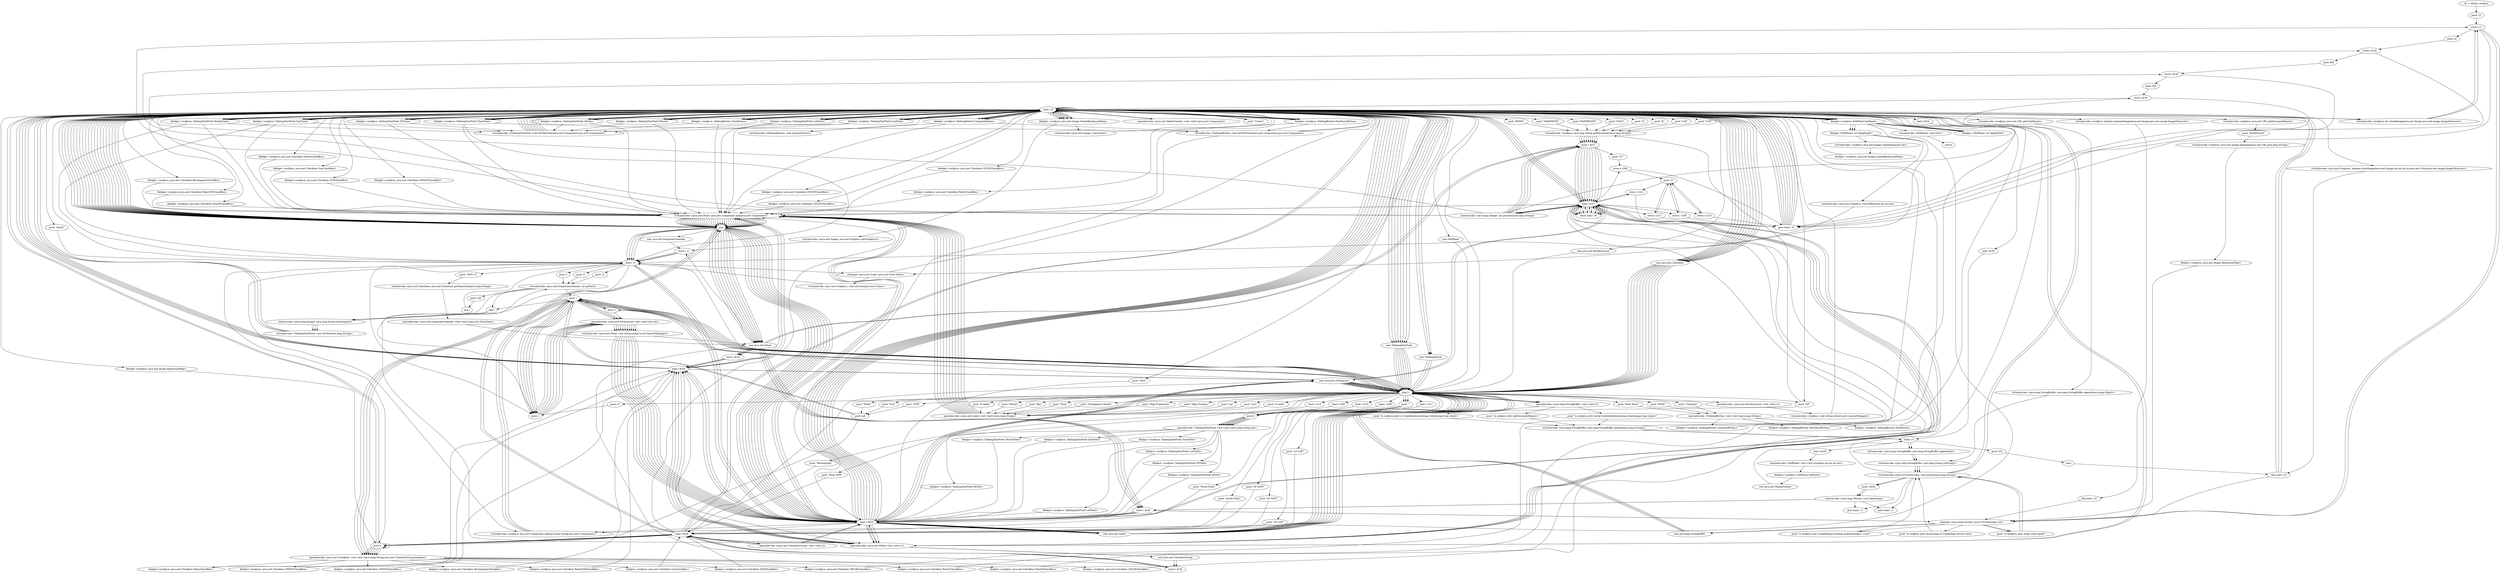 digraph "" {
    "r0 := @this: mofjava"
    "push 15"
    "r0 := @this: mofjava"->"push 15";
    "store.i r1"
    "push 15"->"store.i r1";
    "push 20"
    "store.i r1"->"push 20";
    "store.i $r29"
    "push 20"->"store.i $r29";
    "push 460"
    "store.i $r29"->"push 460";
    "store.i $r30"
    "push 460"->"store.i $r30";
    "push 345"
    "store.i $r30"->"push 345";
    "store.i $r34"
    "push 345"->"store.i $r34";
    "load.r r0"
    "store.i $r34"->"load.r r0";
    "push \"MAPWIDTH\""
    "load.r r0"->"push \"MAPWIDTH\"";
    "virtualinvoke <mofjava: java.lang.String getParameter(java.lang.String)>"
    "push \"MAPWIDTH\""->"virtualinvoke <mofjava: java.lang.String getParameter(java.lang.String)>";
    "store.r $r37"
    "virtualinvoke <mofjava: java.lang.String getParameter(java.lang.String)>"->"store.r $r37";
    "push \"67\""
    "store.r $r37"->"push \"67\"";
    "store.r r208"
    "push \"67\""->"store.r r208";
    "push \"0\""
    "store.r r208"->"push \"0\"";
    "store.r r209"
    "push \"0\""->"store.r r209";
    "store.r r209"->"push \"0\"";
    "store.r r210"
    "push \"0\""->"store.r r210";
    "store.r r210"->"push \"0\"";
    "store.r r211"
    "push \"0\""->"store.r r211";
    "store.r r211"->"push \"0\"";
    "store.r r212"
    "push \"0\""->"store.r r212";
    "load.r $r37"
    "store.r r212"->"load.r $r37";
    "ifnull load.r r0"
    "load.r $r37"->"ifnull load.r r0";
    "ifnull load.r r0"->"load.r $r37";
    "staticinvoke <java.lang.Integer: int parseInt(java.lang.String)>"
    "load.r $r37"->"staticinvoke <java.lang.Integer: int parseInt(java.lang.String)>";
    "staticinvoke <java.lang.Integer: int parseInt(java.lang.String)>"->"store.i $r30";
    "goto load.r r0"
    "store.i $r30"->"goto load.r r0";
    "goto load.r r0"->"load.r r0";
    "push \"MAPHEIGHT\""
    "load.r r0"->"push \"MAPHEIGHT\"";
    "push \"MAPHEIGHT\""->"virtualinvoke <mofjava: java.lang.String getParameter(java.lang.String)>";
    "virtualinvoke <mofjava: java.lang.String getParameter(java.lang.String)>"->"store.r $r37";
    "store.r $r37"->"load.r $r37";
    "load.r $r37"->"ifnull load.r r0";
    "ifnull load.r r0"->"load.r $r37";
    "load.r $r37"->"staticinvoke <java.lang.Integer: int parseInt(java.lang.String)>";
    "staticinvoke <java.lang.Integer: int parseInt(java.lang.String)>"->"store.i $r34";
    "store.i $r34"->"goto load.r r0";
    "goto load.r r0"->"load.r r0";
    "push \"ROWS\""
    "load.r r0"->"push \"ROWS\"";
    "push \"ROWS\""->"virtualinvoke <mofjava: java.lang.String getParameter(java.lang.String)>";
    "virtualinvoke <mofjava: java.lang.String getParameter(java.lang.String)>"->"store.r $r37";
    "store.r $r37"->"load.r $r37";
    "load.r $r37"->"ifnull load.r r0";
    "ifnull load.r r0"->"load.r $r37";
    "load.r $r37"->"staticinvoke <java.lang.Integer: int parseInt(java.lang.String)>";
    "staticinvoke <java.lang.Integer: int parseInt(java.lang.String)>"->"store.i r1";
    "store.i r1"->"goto load.r r0";
    "goto load.r r0"->"load.r r0";
    "push \"COLS\""
    "load.r r0"->"push \"COLS\"";
    "push \"COLS\""->"virtualinvoke <mofjava: java.lang.String getParameter(java.lang.String)>";
    "virtualinvoke <mofjava: java.lang.String getParameter(java.lang.String)>"->"store.r $r37";
    "store.r $r37"->"load.r $r37";
    "load.r $r37"->"ifnull load.r r0";
    "ifnull load.r r0"->"load.r $r37";
    "load.r $r37"->"staticinvoke <java.lang.Integer: int parseInt(java.lang.String)>";
    "staticinvoke <java.lang.Integer: int parseInt(java.lang.String)>"->"store.i $r29";
    "store.i $r29"->"goto load.r r0";
    "goto load.r r0"->"load.r r0";
    "push \"SF\""
    "load.r r0"->"push \"SF\"";
    "push \"SF\""->"virtualinvoke <mofjava: java.lang.String getParameter(java.lang.String)>";
    "virtualinvoke <mofjava: java.lang.String getParameter(java.lang.String)>"->"store.r $r37";
    "store.r $r37"->"load.r $r37";
    "load.r $r37"->"ifnull load.r r0";
    "ifnull load.r r0"->"load.r $r37";
    "load.r $r37"->"store.r r208";
    "store.r r208"->"goto load.r r0";
    "goto load.r r0"->"load.r r0";
    "push \"A\""
    "load.r r0"->"push \"A\"";
    "push \"A\""->"virtualinvoke <mofjava: java.lang.String getParameter(java.lang.String)>";
    "virtualinvoke <mofjava: java.lang.String getParameter(java.lang.String)>"->"store.r $r37";
    "store.r $r37"->"load.r $r37";
    "load.r $r37"->"ifnull load.r r0";
    "ifnull load.r r0"->"load.r $r37";
    "load.r $r37"->"store.r r210";
    "store.r r210"->"goto load.r r0";
    "goto load.r r0"->"load.r r0";
    "push \"K\""
    "load.r r0"->"push \"K\"";
    "push \"K\""->"virtualinvoke <mofjava: java.lang.String getParameter(java.lang.String)>";
    "virtualinvoke <mofjava: java.lang.String getParameter(java.lang.String)>"->"store.r $r37";
    "store.r $r37"->"load.r $r37";
    "load.r $r37"->"ifnull load.r r0";
    "ifnull load.r r0"->"load.r $r37";
    "load.r $r37"->"store.r r209";
    "store.r r209"->"goto load.r r0";
    "goto load.r r0"->"load.r r0";
    "push \"LAT\""
    "load.r r0"->"push \"LAT\"";
    "push \"LAT\""->"virtualinvoke <mofjava: java.lang.String getParameter(java.lang.String)>";
    "virtualinvoke <mofjava: java.lang.String getParameter(java.lang.String)>"->"store.r $r37";
    "store.r $r37"->"load.r $r37";
    "load.r $r37"->"ifnull load.r r0";
    "ifnull load.r r0"->"load.r $r37";
    "load.r $r37"->"store.r r211";
    "store.r r211"->"goto load.r r0";
    "goto load.r r0"->"load.r r0";
    "push \"LON\""
    "load.r r0"->"push \"LON\"";
    "push \"LON\""->"virtualinvoke <mofjava: java.lang.String getParameter(java.lang.String)>";
    "virtualinvoke <mofjava: java.lang.String getParameter(java.lang.String)>"->"store.r $r37";
    "store.r $r37"->"load.r $r37";
    "load.r $r37"->"ifnull load.r r0";
    "ifnull load.r r0"->"load.r $r37";
    "load.r $r37"->"store.r r212";
    "store.r r212"->"goto load.r r0";
    "goto load.r r0"->"load.r r0";
    "new MofPanel"
    "load.r r0"->"new MofPanel";
    "dup1.r"
    "new MofPanel"->"dup1.r";
    "dup1.r"->"load.r r0";
    "load.i $r34"
    "load.r r0"->"load.i $r34";
    "load.i $r30"
    "load.i $r34"->"load.i $r30";
    "load.i r1"
    "load.i $r30"->"load.i r1";
    "load.i $r29"
    "load.i r1"->"load.i $r29";
    "specialinvoke <MofPanel: void <init>(mofjava,int,int,int,int)>"
    "load.i $r29"->"specialinvoke <MofPanel: void <init>(mofjava,int,int,int,int)>";
    "fieldput <mofjava: MofPanel thePanel>"
    "specialinvoke <MofPanel: void <init>(mofjava,int,int,int,int)>"->"fieldput <mofjava: MofPanel thePanel>";
    "new java.awt.MediaTracker"
    "fieldput <mofjava: MofPanel thePanel>"->"new java.awt.MediaTracker";
    "new java.awt.MediaTracker"->"load.r r0";
    "specialinvoke <java.awt.MediaTracker: void <init>(java.awt.Component)>"
    "load.r r0"->"specialinvoke <java.awt.MediaTracker: void <init>(java.awt.Component)>";
    "specialinvoke <java.awt.MediaTracker: void <init>(java.awt.Component)>"->"load.r r0";
    "load.r r0"->"load.r r0";
    "load.r r0"->"load.r r0";
    "virtualinvoke <mofjava: java.net.URL getDocumentBase()>"
    "load.r r0"->"virtualinvoke <mofjava: java.net.URL getDocumentBase()>";
    "push \"worldrev.gif\""
    "virtualinvoke <mofjava: java.net.URL getDocumentBase()>"->"push \"worldrev.gif\"";
    "virtualinvoke <mofjava: java.awt.Image getImage(java.net.URL,java.lang.String)>"
    "push \"worldrev.gif\""->"virtualinvoke <mofjava: java.awt.Image getImage(java.net.URL,java.lang.String)>";
    "fieldput <mofjava: java.awt.Image BackroundMap>"
    "virtualinvoke <mofjava: java.awt.Image getImage(java.net.URL,java.lang.String)>"->"fieldput <mofjava: java.awt.Image BackroundMap>";
    "staticget <java.lang.System: java.io.PrintStream out>"
    "fieldput <mofjava: java.awt.Image BackroundMap>"->"staticget <java.lang.System: java.io.PrintStream out>";
    "new java.lang.StringBuffer"
    "staticget <java.lang.System: java.io.PrintStream out>"->"new java.lang.StringBuffer";
    "new java.lang.StringBuffer"->"dup1.r";
    "specialinvoke <java.lang.StringBuffer: void <init>()>"
    "dup1.r"->"specialinvoke <java.lang.StringBuffer: void <init>()>";
    "push \"in mofjava init() getDocumentBase()=\""
    "specialinvoke <java.lang.StringBuffer: void <init>()>"->"push \"in mofjava init() getDocumentBase()=\"";
    "virtualinvoke <java.lang.StringBuffer: java.lang.StringBuffer append(java.lang.String)>"
    "push \"in mofjava init() getDocumentBase()=\""->"virtualinvoke <java.lang.StringBuffer: java.lang.StringBuffer append(java.lang.String)>";
    "virtualinvoke <java.lang.StringBuffer: java.lang.StringBuffer append(java.lang.String)>"->"load.r r0";
    "virtualinvoke <mofjava: java.net.URL getCodeBase()>"
    "load.r r0"->"virtualinvoke <mofjava: java.net.URL getCodeBase()>";
    "virtualinvoke <java.lang.StringBuffer: java.lang.StringBuffer append(java.lang.Object)>"
    "virtualinvoke <mofjava: java.net.URL getCodeBase()>"->"virtualinvoke <java.lang.StringBuffer: java.lang.StringBuffer append(java.lang.Object)>";
    "virtualinvoke <java.lang.StringBuffer: java.lang.String toString()>"
    "virtualinvoke <java.lang.StringBuffer: java.lang.StringBuffer append(java.lang.Object)>"->"virtualinvoke <java.lang.StringBuffer: java.lang.String toString()>";
    "virtualinvoke <java.io.PrintStream: void println(java.lang.String)>"
    "virtualinvoke <java.lang.StringBuffer: java.lang.String toString()>"->"virtualinvoke <java.io.PrintStream: void println(java.lang.String)>";
    "virtualinvoke <java.io.PrintStream: void println(java.lang.String)>"->"load.r r0";
    "load.r r0"->"load.r r0";
    "load.r r0"->"load.r r0";
    "fieldget <mofjava: MofPanel thePanel>"
    "load.r r0"->"fieldget <mofjava: MofPanel thePanel>";
    "fieldget <MofPanel: int MapWidth>"
    "fieldget <mofjava: MofPanel thePanel>"->"fieldget <MofPanel: int MapWidth>";
    "fieldget <MofPanel: int MapWidth>"->"load.r r0";
    "load.r r0"->"fieldget <mofjava: MofPanel thePanel>";
    "fieldget <MofPanel: int MapHeight>"
    "fieldget <mofjava: MofPanel thePanel>"->"fieldget <MofPanel: int MapHeight>";
    "virtualinvoke <mofjava: java.awt.Image createImage(int,int)>"
    "fieldget <MofPanel: int MapHeight>"->"virtualinvoke <mofjava: java.awt.Image createImage(int,int)>";
    "fieldput <mofjava: java.awt.Image ScaledBackroundMap>"
    "virtualinvoke <mofjava: java.awt.Image createImage(int,int)>"->"fieldput <mofjava: java.awt.Image ScaledBackroundMap>";
    "fieldput <mofjava: java.awt.Image ScaledBackroundMap>"->"load.r r0";
    "fieldget <mofjava: java.awt.Image ScaledBackroundMap>"
    "load.r r0"->"fieldget <mofjava: java.awt.Image ScaledBackroundMap>";
    "virtualinvoke <java.awt.Image: void flush()>"
    "fieldget <mofjava: java.awt.Image ScaledBackroundMap>"->"virtualinvoke <java.awt.Image: void flush()>";
    "virtualinvoke <java.awt.Image: void flush()>"->"load.r r0";
    "load.r r0"->"fieldget <mofjava: java.awt.Image ScaledBackroundMap>";
    "virtualinvoke <java.awt.Image: java.awt.Graphics getGraphics()>"
    "fieldget <mofjava: java.awt.Image ScaledBackroundMap>"->"virtualinvoke <java.awt.Image: java.awt.Graphics getGraphics()>";
    "store.r r1"
    "virtualinvoke <java.awt.Image: java.awt.Graphics getGraphics()>"->"store.r r1";
    "load.r r1"
    "store.r r1"->"load.r r1";
    "staticget <java.awt.Color: java.awt.Color black>"
    "load.r r1"->"staticget <java.awt.Color: java.awt.Color black>";
    "virtualinvoke <java.awt.Graphics: void setColor(java.awt.Color)>"
    "staticget <java.awt.Color: java.awt.Color black>"->"virtualinvoke <java.awt.Graphics: void setColor(java.awt.Color)>";
    "virtualinvoke <java.awt.Graphics: void setColor(java.awt.Color)>"->"load.r r1";
    "push 0"
    "load.r r1"->"push 0";
    "push 0"->"push 0";
    "push 0"->"load.r r0";
    "load.r r0"->"fieldget <mofjava: MofPanel thePanel>";
    "fieldget <mofjava: MofPanel thePanel>"->"fieldget <MofPanel: int MapWidth>";
    "fieldget <MofPanel: int MapWidth>"->"load.r r0";
    "load.r r0"->"fieldget <mofjava: MofPanel thePanel>";
    "fieldget <mofjava: MofPanel thePanel>"->"fieldget <MofPanel: int MapHeight>";
    "virtualinvoke <java.awt.Graphics: void fillRect(int,int,int,int)>"
    "fieldget <MofPanel: int MapHeight>"->"virtualinvoke <java.awt.Graphics: void fillRect(int,int,int,int)>";
    "virtualinvoke <java.awt.Graphics: void fillRect(int,int,int,int)>"->"load.r r1";
    "load.r r1"->"load.r r0";
    "fieldget <mofjava: java.awt.Image BackroundMap>"
    "load.r r0"->"fieldget <mofjava: java.awt.Image BackroundMap>";
    "fieldget <mofjava: java.awt.Image BackroundMap>"->"push 0";
    "push 0"->"push 0";
    "push 0"->"load.r r0";
    "load.r r0"->"fieldget <mofjava: MofPanel thePanel>";
    "fieldget <mofjava: MofPanel thePanel>"->"fieldget <MofPanel: int MapWidth>";
    "fieldget <MofPanel: int MapWidth>"->"load.r r0";
    "load.r r0"->"fieldget <mofjava: MofPanel thePanel>";
    "fieldget <mofjava: MofPanel thePanel>"->"fieldget <MofPanel: int MapHeight>";
    "fieldget <MofPanel: int MapHeight>"->"staticget <java.awt.Color: java.awt.Color black>";
    "staticget <java.awt.Color: java.awt.Color black>"->"load.r r0";
    "virtualinvoke <java.awt.Graphics: boolean drawImage(java.awt.Image,int,int,int,int,java.awt.Color,java.awt.image.ImageObserver)>"
    "load.r r0"->"virtualinvoke <java.awt.Graphics: boolean drawImage(java.awt.Image,int,int,int,int,java.awt.Color,java.awt.image.ImageObserver)>";
    "ifne load.r r0"
    "virtualinvoke <java.awt.Graphics: boolean drawImage(java.awt.Image,int,int,int,int,java.awt.Color,java.awt.image.ImageObserver)>"->"ifne load.r r0";
    "ifne load.r r0"->"staticget <java.lang.System: java.io.PrintStream out>";
    "push \"in mofjava init() drawimage of scaledmap returns false\""
    "staticget <java.lang.System: java.io.PrintStream out>"->"push \"in mofjava init() drawimage of scaledmap returns false\"";
    "push \"in mofjava init() drawimage of scaledmap returns false\""->"virtualinvoke <java.io.PrintStream: void println(java.lang.String)>";
    "push 1000L"
    "virtualinvoke <java.io.PrintStream: void println(java.lang.String)>"->"push 1000L";
    "staticinvoke <java.lang.Thread: void sleep(long)>"
    "push 1000L"->"staticinvoke <java.lang.Thread: void sleep(long)>";
    "goto load.r r1"
    "staticinvoke <java.lang.Thread: void sleep(long)>"->"goto load.r r1";
    "store.r $r29"
    "staticinvoke <java.lang.Thread: void sleep(long)>"->"store.r $r29";
    "store.r $r29"->"staticget <java.lang.System: java.io.PrintStream out>";
    "push \"in mofjava init() sleep interrupted\""
    "staticget <java.lang.System: java.io.PrintStream out>"->"push \"in mofjava init() sleep interrupted\"";
    "push \"in mofjava init() sleep interrupted\""->"virtualinvoke <java.io.PrintStream: void println(java.lang.String)>";
    "virtualinvoke <java.io.PrintStream: void println(java.lang.String)>"->"goto load.r r1";
    "ifne load.r r0"->"load.r r0";
    "load.r r0"->"load.r r0";
    "load.r r0"->"fieldget <mofjava: java.awt.Image ScaledBackroundMap>";
    "fieldget <mofjava: java.awt.Image ScaledBackroundMap>"->"load.r r0";
    "virtualinvoke <mofjava: boolean prepareImage(java.awt.Image,java.awt.image.ImageObserver)>"
    "load.r r0"->"virtualinvoke <mofjava: boolean prepareImage(java.awt.Image,java.awt.image.ImageObserver)>";
    "ifeq load.r r0"
    "virtualinvoke <mofjava: boolean prepareImage(java.awt.Image,java.awt.image.ImageObserver)>"->"ifeq load.r r0";
    "ifeq load.r r0"->"staticget <java.lang.System: java.io.PrintStream out>";
    "push \"in mofjava init() scaledbackroundmap prepareimage==true\""
    "staticget <java.lang.System: java.io.PrintStream out>"->"push \"in mofjava init() scaledbackroundmap prepareimage==true\"";
    "push \"in mofjava init() scaledbackroundmap prepareimage==true\""->"virtualinvoke <java.io.PrintStream: void println(java.lang.String)>";
    "virtualinvoke <java.io.PrintStream: void println(java.lang.String)>"->"load.r r0";
    "load.r r0"->"load.r r0";
    "load.r r0"->"fieldget <mofjava: java.awt.Image ScaledBackroundMap>";
    "fieldget <mofjava: java.awt.Image ScaledBackroundMap>"->"load.r r0";
    "virtualinvoke <mofjava: int checkImage(java.awt.Image,java.awt.image.ImageObserver)>"
    "load.r r0"->"virtualinvoke <mofjava: int checkImage(java.awt.Image,java.awt.image.ImageObserver)>";
    "virtualinvoke <mofjava: int checkImage(java.awt.Image,java.awt.image.ImageObserver)>"->"store.i r1";
    "store.i r1"->"staticget <java.lang.System: java.io.PrintStream out>";
    "staticget <java.lang.System: java.io.PrintStream out>"->"new java.lang.StringBuffer";
    "new java.lang.StringBuffer"->"dup1.r";
    "dup1.r"->"specialinvoke <java.lang.StringBuffer: void <init>()>";
    "push \"in mofjava init() initial Scaledbackroundmap checkimage loop check=\""
    "specialinvoke <java.lang.StringBuffer: void <init>()>"->"push \"in mofjava init() initial Scaledbackroundmap checkimage loop check=\"";
    "push \"in mofjava init() initial Scaledbackroundmap checkimage loop check=\""->"virtualinvoke <java.lang.StringBuffer: java.lang.StringBuffer append(java.lang.String)>";
    "virtualinvoke <java.lang.StringBuffer: java.lang.StringBuffer append(java.lang.String)>"->"load.i r1";
    "virtualinvoke <java.lang.StringBuffer: java.lang.StringBuffer append(int)>"
    "load.i r1"->"virtualinvoke <java.lang.StringBuffer: java.lang.StringBuffer append(int)>";
    "virtualinvoke <java.lang.StringBuffer: java.lang.StringBuffer append(int)>"->"virtualinvoke <java.lang.StringBuffer: java.lang.String toString()>";
    "virtualinvoke <java.lang.StringBuffer: java.lang.String toString()>"->"virtualinvoke <java.io.PrintStream: void println(java.lang.String)>";
    "virtualinvoke <java.io.PrintStream: void println(java.lang.String)>"->"load.i r1";
    "push 224"
    "load.i r1"->"push 224";
    "and.i"
    "push 224"->"and.i";
    "and.i"->"ifne load.r r0";
    "ifne load.r r0"->"load.r r0";
    "load.r r0"->"load.r r0";
    "load.r r0"->"fieldget <mofjava: java.awt.Image ScaledBackroundMap>";
    "fieldget <mofjava: java.awt.Image ScaledBackroundMap>"->"load.r r0";
    "load.r r0"->"virtualinvoke <mofjava: int checkImage(java.awt.Image,java.awt.image.ImageObserver)>";
    "virtualinvoke <mofjava: int checkImage(java.awt.Image,java.awt.image.ImageObserver)>"->"store.i r1";
    "store.i r1"->"staticget <java.lang.System: java.io.PrintStream out>";
    "staticget <java.lang.System: java.io.PrintStream out>"->"new java.lang.StringBuffer";
    "new java.lang.StringBuffer"->"dup1.r";
    "dup1.r"->"specialinvoke <java.lang.StringBuffer: void <init>()>";
    "push \"in mofjava init() in Scaledbackroundmap checkimage loop check=\""
    "specialinvoke <java.lang.StringBuffer: void <init>()>"->"push \"in mofjava init() in Scaledbackroundmap checkimage loop check=\"";
    "push \"in mofjava init() in Scaledbackroundmap checkimage loop check=\""->"virtualinvoke <java.lang.StringBuffer: java.lang.StringBuffer append(java.lang.String)>";
    "virtualinvoke <java.lang.StringBuffer: java.lang.StringBuffer append(java.lang.String)>"->"load.i r1";
    "load.i r1"->"virtualinvoke <java.lang.StringBuffer: java.lang.StringBuffer append(int)>";
    "virtualinvoke <java.lang.StringBuffer: java.lang.StringBuffer append(int)>"->"virtualinvoke <java.lang.StringBuffer: java.lang.String toString()>";
    "virtualinvoke <java.lang.StringBuffer: java.lang.String toString()>"->"virtualinvoke <java.io.PrintStream: void println(java.lang.String)>";
    "virtualinvoke <java.io.PrintStream: void println(java.lang.String)>"->"push 1000L";
    "push 1000L"->"staticinvoke <java.lang.Thread: void sleep(long)>";
    "goto load.i r1"
    "staticinvoke <java.lang.Thread: void sleep(long)>"->"goto load.i r1";
    "staticinvoke <java.lang.Thread: void sleep(long)>"->"store.r $r29";
    "store.r $r29"->"staticget <java.lang.System: java.io.PrintStream out>";
    "staticget <java.lang.System: java.io.PrintStream out>"->"push \"in mofjava init() sleep interrupted\"";
    "push \"in mofjava init() sleep interrupted\""->"virtualinvoke <java.io.PrintStream: void println(java.lang.String)>";
    "virtualinvoke <java.io.PrintStream: void println(java.lang.String)>"->"goto load.i r1";
    "ifne load.r r0"->"load.r r0";
    "new java.awt.BorderLayout"
    "load.r r0"->"new java.awt.BorderLayout";
    "new java.awt.BorderLayout"->"dup1.r";
    "specialinvoke <java.awt.BorderLayout: void <init>()>"
    "dup1.r"->"specialinvoke <java.awt.BorderLayout: void <init>()>";
    "virtualinvoke <mofjava: void setLayout(java.awt.LayoutManager)>"
    "specialinvoke <java.awt.BorderLayout: void <init>()>"->"virtualinvoke <mofjava: void setLayout(java.awt.LayoutManager)>";
    "virtualinvoke <mofjava: void setLayout(java.awt.LayoutManager)>"->"load.r r0";
    "push \"Center\""
    "load.r r0"->"push \"Center\"";
    "push \"Center\""->"load.r r0";
    "load.r r0"->"fieldget <mofjava: MofPanel thePanel>";
    "virtualinvoke <mofjava: java.awt.Component add(java.lang.String,java.awt.Component)>"
    "fieldget <mofjava: MofPanel thePanel>"->"virtualinvoke <mofjava: java.awt.Component add(java.lang.String,java.awt.Component)>";
    "pop"
    "virtualinvoke <mofjava: java.awt.Component add(java.lang.String,java.awt.Component)>"->"pop";
    "new java.awt.Panel"
    "pop"->"new java.awt.Panel";
    "new java.awt.Panel"->"store.r r1";
    "store.r r1"->"load.r r1";
    "specialinvoke <java.awt.Panel: void <init>()>"
    "load.r r1"->"specialinvoke <java.awt.Panel: void <init>()>";
    "specialinvoke <java.awt.Panel: void <init>()>"->"load.r r0";
    "push \"South\""
    "load.r r0"->"push \"South\"";
    "push \"South\""->"load.r r1";
    "load.r r1"->"virtualinvoke <mofjava: java.awt.Component add(java.lang.String,java.awt.Component)>";
    "virtualinvoke <mofjava: java.awt.Component add(java.lang.String,java.awt.Component)>"->"pop";
    "pop"->"load.r r1";
    "new java.awt.GridLayout"
    "load.r r1"->"new java.awt.GridLayout";
    "new java.awt.GridLayout"->"dup1.r";
    "push 1"
    "dup1.r"->"push 1";
    "push 3"
    "push 1"->"push 3";
    "specialinvoke <java.awt.GridLayout: void <init>(int,int)>"
    "push 3"->"specialinvoke <java.awt.GridLayout: void <init>(int,int)>";
    "virtualinvoke <java.awt.Panel: void setLayout(java.awt.LayoutManager)>"
    "specialinvoke <java.awt.GridLayout: void <init>(int,int)>"->"virtualinvoke <java.awt.Panel: void setLayout(java.awt.LayoutManager)>";
    "virtualinvoke <java.awt.Panel: void setLayout(java.awt.LayoutManager)>"->"new java.awt.Panel";
    "new java.awt.Panel"->"store.r $r29";
    "load.r $r29"
    "store.r $r29"->"load.r $r29";
    "load.r $r29"->"specialinvoke <java.awt.Panel: void <init>()>";
    "new java.awt.CheckboxGroup"
    "specialinvoke <java.awt.Panel: void <init>()>"->"new java.awt.CheckboxGroup";
    "store.r $r30"
    "new java.awt.CheckboxGroup"->"store.r $r30";
    "load.r $r30"
    "store.r $r30"->"load.r $r30";
    "specialinvoke <java.awt.CheckboxGroup: void <init>()>"
    "load.r $r30"->"specialinvoke <java.awt.CheckboxGroup: void <init>()>";
    "specialinvoke <java.awt.CheckboxGroup: void <init>()>"->"load.r $r29";
    "load.r $r29"->"new java.awt.GridLayout";
    "new java.awt.GridLayout"->"dup1.r";
    "dup1.r"->"push 3";
    "push 3"->"push 1";
    "push 1"->"specialinvoke <java.awt.GridLayout: void <init>(int,int)>";
    "specialinvoke <java.awt.GridLayout: void <init>(int,int)>"->"virtualinvoke <java.awt.Panel: void setLayout(java.awt.LayoutManager)>";
    "virtualinvoke <java.awt.Panel: void setLayout(java.awt.LayoutManager)>"->"load.r $r29";
    "new java.awt.Label"
    "load.r $r29"->"new java.awt.Label";
    "new java.awt.Label"->"dup1.r";
    "push \"Propagation Modes\""
    "dup1.r"->"push \"Propagation Modes\"";
    "specialinvoke <java.awt.Label: void <init>(java.lang.String)>"
    "push \"Propagation Modes\""->"specialinvoke <java.awt.Label: void <init>(java.lang.String)>";
    "virtualinvoke <java.awt.Panel: java.awt.Component add(java.awt.Component)>"
    "specialinvoke <java.awt.Label: void <init>(java.lang.String)>"->"virtualinvoke <java.awt.Panel: java.awt.Component add(java.awt.Component)>";
    "virtualinvoke <java.awt.Panel: java.awt.Component add(java.awt.Component)>"->"pop";
    "pop"->"new java.awt.Panel";
    "store.r $r34"
    "new java.awt.Panel"->"store.r $r34";
    "load.r $r34"
    "store.r $r34"->"load.r $r34";
    "load.r $r34"->"specialinvoke <java.awt.Panel: void <init>()>";
    "specialinvoke <java.awt.Panel: void <init>()>"->"load.r $r34";
    "load.r $r34"->"new java.awt.GridLayout";
    "new java.awt.GridLayout"->"dup1.r";
    "dup1.r"->"push 1";
    "push 2"
    "push 1"->"push 2";
    "push 2"->"specialinvoke <java.awt.GridLayout: void <init>(int,int)>";
    "specialinvoke <java.awt.GridLayout: void <init>(int,int)>"->"virtualinvoke <java.awt.Panel: void setLayout(java.awt.LayoutManager)>";
    "virtualinvoke <java.awt.Panel: void setLayout(java.awt.LayoutManager)>"->"load.r $r29";
    "load.r $r29"->"load.r $r34";
    "load.r $r34"->"virtualinvoke <java.awt.Panel: java.awt.Component add(java.awt.Component)>";
    "virtualinvoke <java.awt.Panel: java.awt.Component add(java.awt.Component)>"->"pop";
    "pop"->"new java.awt.Panel";
    "new java.awt.Panel"->"store.r $r37";
    "store.r $r37"->"load.r $r37";
    "load.r $r37"->"specialinvoke <java.awt.Panel: void <init>()>";
    "specialinvoke <java.awt.Panel: void <init>()>"->"load.r $r37";
    "load.r $r37"->"new java.awt.GridLayout";
    "new java.awt.GridLayout"->"dup1.r";
    "dup1.r"->"push 1";
    "push 1"->"push 2";
    "push 2"->"specialinvoke <java.awt.GridLayout: void <init>(int,int)>";
    "specialinvoke <java.awt.GridLayout: void <init>(int,int)>"->"virtualinvoke <java.awt.Panel: void setLayout(java.awt.LayoutManager)>";
    "virtualinvoke <java.awt.Panel: void setLayout(java.awt.LayoutManager)>"->"load.r $r29";
    "load.r $r29"->"load.r $r37";
    "load.r $r37"->"virtualinvoke <java.awt.Panel: java.awt.Component add(java.awt.Component)>";
    "virtualinvoke <java.awt.Panel: java.awt.Component add(java.awt.Component)>"->"pop";
    "pop"->"load.r r0";
    "new java.awt.Checkbox"
    "load.r r0"->"new java.awt.Checkbox";
    "new java.awt.Checkbox"->"dup1.r";
    "push \"SP MOF\""
    "dup1.r"->"push \"SP MOF\"";
    "push \"SP MOF\""->"load.r $r30";
    "load.r $r30"->"push 1";
    "specialinvoke <java.awt.Checkbox: void <init>(java.lang.String,java.awt.CheckboxGroup,boolean)>"
    "push 1"->"specialinvoke <java.awt.Checkbox: void <init>(java.lang.String,java.awt.CheckboxGroup,boolean)>";
    "fieldput <mofjava: java.awt.Checkbox SPMOFCheckBox>"
    "specialinvoke <java.awt.Checkbox: void <init>(java.lang.String,java.awt.CheckboxGroup,boolean)>"->"fieldput <mofjava: java.awt.Checkbox SPMOFCheckBox>";
    "fieldput <mofjava: java.awt.Checkbox SPMOFCheckBox>"->"load.r $r34";
    "load.r $r34"->"load.r r0";
    "fieldget <mofjava: java.awt.Checkbox SPMOFCheckBox>"
    "load.r r0"->"fieldget <mofjava: java.awt.Checkbox SPMOFCheckBox>";
    "fieldget <mofjava: java.awt.Checkbox SPMOFCheckBox>"->"virtualinvoke <java.awt.Panel: java.awt.Component add(java.awt.Component)>";
    "virtualinvoke <java.awt.Panel: java.awt.Component add(java.awt.Component)>"->"pop";
    "pop"->"load.r r0";
    "load.r r0"->"new java.awt.Checkbox";
    "new java.awt.Checkbox"->"dup1.r";
    "push \"LP MOF\""
    "dup1.r"->"push \"LP MOF\"";
    "push \"LP MOF\""->"load.r $r30";
    "load.r $r30"->"push 0";
    "push 0"->"specialinvoke <java.awt.Checkbox: void <init>(java.lang.String,java.awt.CheckboxGroup,boolean)>";
    "fieldput <mofjava: java.awt.Checkbox LPMOFCheckBox>"
    "specialinvoke <java.awt.Checkbox: void <init>(java.lang.String,java.awt.CheckboxGroup,boolean)>"->"fieldput <mofjava: java.awt.Checkbox LPMOFCheckBox>";
    "fieldput <mofjava: java.awt.Checkbox LPMOFCheckBox>"->"load.r $r34";
    "load.r $r34"->"load.r r0";
    "fieldget <mofjava: java.awt.Checkbox LPMOFCheckBox>"
    "load.r r0"->"fieldget <mofjava: java.awt.Checkbox LPMOFCheckBox>";
    "fieldget <mofjava: java.awt.Checkbox LPMOFCheckBox>"->"virtualinvoke <java.awt.Panel: java.awt.Component add(java.awt.Component)>";
    "virtualinvoke <java.awt.Panel: java.awt.Component add(java.awt.Component)>"->"pop";
    "pop"->"load.r r0";
    "load.r r0"->"new java.awt.Checkbox";
    "new java.awt.Checkbox"->"dup1.r";
    "push \"SP LOF\""
    "dup1.r"->"push \"SP LOF\"";
    "push \"SP LOF\""->"load.r $r30";
    "load.r $r30"->"push 0";
    "push 0"->"specialinvoke <java.awt.Checkbox: void <init>(java.lang.String,java.awt.CheckboxGroup,boolean)>";
    "fieldput <mofjava: java.awt.Checkbox SPLOFCheckBox>"
    "specialinvoke <java.awt.Checkbox: void <init>(java.lang.String,java.awt.CheckboxGroup,boolean)>"->"fieldput <mofjava: java.awt.Checkbox SPLOFCheckBox>";
    "fieldput <mofjava: java.awt.Checkbox SPLOFCheckBox>"->"load.r $r37";
    "load.r $r37"->"load.r r0";
    "fieldget <mofjava: java.awt.Checkbox SPLOFCheckBox>"
    "load.r r0"->"fieldget <mofjava: java.awt.Checkbox SPLOFCheckBox>";
    "fieldget <mofjava: java.awt.Checkbox SPLOFCheckBox>"->"virtualinvoke <java.awt.Panel: java.awt.Component add(java.awt.Component)>";
    "virtualinvoke <java.awt.Panel: java.awt.Component add(java.awt.Component)>"->"pop";
    "pop"->"load.r r0";
    "load.r r0"->"new java.awt.Checkbox";
    "new java.awt.Checkbox"->"dup1.r";
    "push \"LP LOF\""
    "dup1.r"->"push \"LP LOF\"";
    "push \"LP LOF\""->"load.r $r30";
    "load.r $r30"->"push 0";
    "push 0"->"specialinvoke <java.awt.Checkbox: void <init>(java.lang.String,java.awt.CheckboxGroup,boolean)>";
    "fieldput <mofjava: java.awt.Checkbox LPLOFCheckBox>"
    "specialinvoke <java.awt.Checkbox: void <init>(java.lang.String,java.awt.CheckboxGroup,boolean)>"->"fieldput <mofjava: java.awt.Checkbox LPLOFCheckBox>";
    "fieldput <mofjava: java.awt.Checkbox LPLOFCheckBox>"->"load.r $r37";
    "load.r $r37"->"load.r r0";
    "fieldget <mofjava: java.awt.Checkbox LPLOFCheckBox>"
    "load.r r0"->"fieldget <mofjava: java.awt.Checkbox LPLOFCheckBox>";
    "fieldget <mofjava: java.awt.Checkbox LPLOFCheckBox>"->"virtualinvoke <java.awt.Panel: java.awt.Component add(java.awt.Component)>";
    "virtualinvoke <java.awt.Panel: java.awt.Component add(java.awt.Component)>"->"pop";
    "pop"->"load.r r1";
    "load.r r1"->"load.r $r29";
    "load.r $r29"->"virtualinvoke <java.awt.Panel: java.awt.Component add(java.awt.Component)>";
    "virtualinvoke <java.awt.Panel: java.awt.Component add(java.awt.Component)>"->"pop";
    "pop"->"new java.awt.Panel";
    "new java.awt.Panel"->"store.r $r29";
    "store.r $r29"->"load.r $r29";
    "load.r $r29"->"specialinvoke <java.awt.Panel: void <init>()>";
    "specialinvoke <java.awt.Panel: void <init>()>"->"new java.awt.CheckboxGroup";
    "new java.awt.CheckboxGroup"->"store.r $r30";
    "store.r $r30"->"load.r $r30";
    "load.r $r30"->"specialinvoke <java.awt.CheckboxGroup: void <init>()>";
    "specialinvoke <java.awt.CheckboxGroup: void <init>()>"->"load.r $r29";
    "load.r $r29"->"new java.awt.GridLayout";
    "new java.awt.GridLayout"->"dup1.r";
    "dup1.r"->"push 3";
    "push 3"->"push 1";
    "push 1"->"specialinvoke <java.awt.GridLayout: void <init>(int,int)>";
    "specialinvoke <java.awt.GridLayout: void <init>(int,int)>"->"virtualinvoke <java.awt.Panel: void setLayout(java.awt.LayoutManager)>";
    "virtualinvoke <java.awt.Panel: void setLayout(java.awt.LayoutManager)>"->"load.r $r29";
    "load.r $r29"->"new java.awt.Label";
    "new java.awt.Label"->"dup1.r";
    "push \"Map Projections\""
    "dup1.r"->"push \"Map Projections\"";
    "push \"Map Projections\""->"specialinvoke <java.awt.Label: void <init>(java.lang.String)>";
    "specialinvoke <java.awt.Label: void <init>(java.lang.String)>"->"virtualinvoke <java.awt.Panel: java.awt.Component add(java.awt.Component)>";
    "virtualinvoke <java.awt.Panel: java.awt.Component add(java.awt.Component)>"->"pop";
    "pop"->"new java.awt.Panel";
    "new java.awt.Panel"->"store.r $r34";
    "store.r $r34"->"load.r $r34";
    "load.r $r34"->"specialinvoke <java.awt.Panel: void <init>()>";
    "specialinvoke <java.awt.Panel: void <init>()>"->"load.r $r34";
    "load.r $r34"->"new java.awt.GridLayout";
    "new java.awt.GridLayout"->"dup1.r";
    "dup1.r"->"push 1";
    "push 1"->"push 2";
    "push 2"->"specialinvoke <java.awt.GridLayout: void <init>(int,int)>";
    "specialinvoke <java.awt.GridLayout: void <init>(int,int)>"->"virtualinvoke <java.awt.Panel: void setLayout(java.awt.LayoutManager)>";
    "virtualinvoke <java.awt.Panel: void setLayout(java.awt.LayoutManager)>"->"load.r $r29";
    "load.r $r29"->"load.r $r34";
    "load.r $r34"->"virtualinvoke <java.awt.Panel: java.awt.Component add(java.awt.Component)>";
    "virtualinvoke <java.awt.Panel: java.awt.Component add(java.awt.Component)>"->"pop";
    "pop"->"new java.awt.Panel";
    "new java.awt.Panel"->"store.r $r37";
    "store.r $r37"->"load.r $r37";
    "load.r $r37"->"specialinvoke <java.awt.Panel: void <init>()>";
    "specialinvoke <java.awt.Panel: void <init>()>"->"load.r $r37";
    "load.r $r37"->"new java.awt.GridLayout";
    "new java.awt.GridLayout"->"dup1.r";
    "dup1.r"->"push 1";
    "push 1"->"push 2";
    "push 2"->"specialinvoke <java.awt.GridLayout: void <init>(int,int)>";
    "specialinvoke <java.awt.GridLayout: void <init>(int,int)>"->"virtualinvoke <java.awt.Panel: void setLayout(java.awt.LayoutManager)>";
    "virtualinvoke <java.awt.Panel: void setLayout(java.awt.LayoutManager)>"->"load.r $r29";
    "load.r $r29"->"load.r $r37";
    "load.r $r37"->"virtualinvoke <java.awt.Panel: java.awt.Component add(java.awt.Component)>";
    "virtualinvoke <java.awt.Panel: java.awt.Component add(java.awt.Component)>"->"pop";
    "pop"->"load.r r0";
    "load.r r0"->"new java.awt.Checkbox";
    "new java.awt.Checkbox"->"dup1.r";
    "push \"Rectangular\""
    "dup1.r"->"push \"Rectangular\"";
    "push \"Rectangular\""->"load.r $r30";
    "load.r $r30"->"push 1";
    "push 1"->"specialinvoke <java.awt.Checkbox: void <init>(java.lang.String,java.awt.CheckboxGroup,boolean)>";
    "fieldput <mofjava: java.awt.Checkbox RectangularCheckBox>"
    "specialinvoke <java.awt.Checkbox: void <init>(java.lang.String,java.awt.CheckboxGroup,boolean)>"->"fieldput <mofjava: java.awt.Checkbox RectangularCheckBox>";
    "fieldput <mofjava: java.awt.Checkbox RectangularCheckBox>"->"load.r $r34";
    "load.r $r34"->"load.r r0";
    "fieldget <mofjava: java.awt.Checkbox RectangularCheckBox>"
    "load.r r0"->"fieldget <mofjava: java.awt.Checkbox RectangularCheckBox>";
    "fieldget <mofjava: java.awt.Checkbox RectangularCheckBox>"->"virtualinvoke <java.awt.Panel: java.awt.Component add(java.awt.Component)>";
    "virtualinvoke <java.awt.Panel: java.awt.Component add(java.awt.Component)>"->"pop";
    "pop"->"load.r r0";
    "load.r r0"->"new java.awt.Checkbox";
    "new java.awt.Checkbox"->"dup1.r";
    "push \"Polar QTH\""
    "dup1.r"->"push \"Polar QTH\"";
    "push \"Polar QTH\""->"load.r $r30";
    "load.r $r30"->"push 0";
    "push 0"->"specialinvoke <java.awt.Checkbox: void <init>(java.lang.String,java.awt.CheckboxGroup,boolean)>";
    "fieldput <mofjava: java.awt.Checkbox PolarQTHCheckBox>"
    "specialinvoke <java.awt.Checkbox: void <init>(java.lang.String,java.awt.CheckboxGroup,boolean)>"->"fieldput <mofjava: java.awt.Checkbox PolarQTHCheckBox>";
    "fieldput <mofjava: java.awt.Checkbox PolarQTHCheckBox>"->"load.r $r34";
    "load.r $r34"->"load.r r0";
    "fieldget <mofjava: java.awt.Checkbox PolarQTHCheckBox>"
    "load.r r0"->"fieldget <mofjava: java.awt.Checkbox PolarQTHCheckBox>";
    "fieldget <mofjava: java.awt.Checkbox PolarQTHCheckBox>"->"virtualinvoke <java.awt.Panel: java.awt.Component add(java.awt.Component)>";
    "virtualinvoke <java.awt.Panel: java.awt.Component add(java.awt.Component)>"->"pop";
    "pop"->"load.r r0";
    "load.r r0"->"new java.awt.Checkbox";
    "new java.awt.Checkbox"->"dup1.r";
    "push \"North Polar\""
    "dup1.r"->"push \"North Polar\"";
    "push \"North Polar\""->"load.r $r30";
    "load.r $r30"->"push 0";
    "push 0"->"specialinvoke <java.awt.Checkbox: void <init>(java.lang.String,java.awt.CheckboxGroup,boolean)>";
    "fieldput <mofjava: java.awt.Checkbox PolarNCheckBox>"
    "specialinvoke <java.awt.Checkbox: void <init>(java.lang.String,java.awt.CheckboxGroup,boolean)>"->"fieldput <mofjava: java.awt.Checkbox PolarNCheckBox>";
    "fieldput <mofjava: java.awt.Checkbox PolarNCheckBox>"->"load.r $r37";
    "load.r $r37"->"load.r r0";
    "fieldget <mofjava: java.awt.Checkbox PolarNCheckBox>"
    "load.r r0"->"fieldget <mofjava: java.awt.Checkbox PolarNCheckBox>";
    "fieldget <mofjava: java.awt.Checkbox PolarNCheckBox>"->"virtualinvoke <java.awt.Panel: java.awt.Component add(java.awt.Component)>";
    "virtualinvoke <java.awt.Panel: java.awt.Component add(java.awt.Component)>"->"pop";
    "pop"->"load.r r0";
    "load.r r0"->"new java.awt.Checkbox";
    "new java.awt.Checkbox"->"dup1.r";
    "push \"South Polar\""
    "dup1.r"->"push \"South Polar\"";
    "push \"South Polar\""->"load.r $r30";
    "load.r $r30"->"push 0";
    "push 0"->"specialinvoke <java.awt.Checkbox: void <init>(java.lang.String,java.awt.CheckboxGroup,boolean)>";
    "fieldput <mofjava: java.awt.Checkbox PolarSCheckBox>"
    "specialinvoke <java.awt.Checkbox: void <init>(java.lang.String,java.awt.CheckboxGroup,boolean)>"->"fieldput <mofjava: java.awt.Checkbox PolarSCheckBox>";
    "fieldput <mofjava: java.awt.Checkbox PolarSCheckBox>"->"load.r $r37";
    "load.r $r37"->"load.r r0";
    "fieldget <mofjava: java.awt.Checkbox PolarSCheckBox>"
    "load.r r0"->"fieldget <mofjava: java.awt.Checkbox PolarSCheckBox>";
    "fieldget <mofjava: java.awt.Checkbox PolarSCheckBox>"->"virtualinvoke <java.awt.Panel: java.awt.Component add(java.awt.Component)>";
    "virtualinvoke <java.awt.Panel: java.awt.Component add(java.awt.Component)>"->"pop";
    "pop"->"load.r r1";
    "load.r r1"->"load.r $r29";
    "load.r $r29"->"virtualinvoke <java.awt.Panel: java.awt.Component add(java.awt.Component)>";
    "virtualinvoke <java.awt.Panel: java.awt.Component add(java.awt.Component)>"->"pop";
    "pop"->"new java.awt.Panel";
    "new java.awt.Panel"->"store.r $r29";
    "store.r $r29"->"load.r $r29";
    "load.r $r29"->"specialinvoke <java.awt.Panel: void <init>()>";
    "specialinvoke <java.awt.Panel: void <init>()>"->"load.r $r29";
    "load.r $r29"->"new java.awt.GridLayout";
    "new java.awt.GridLayout"->"dup1.r";
    "dup1.r"->"push 3";
    "push 3"->"push 1";
    "push 1"->"specialinvoke <java.awt.GridLayout: void <init>(int,int)>";
    "specialinvoke <java.awt.GridLayout: void <init>(int,int)>"->"virtualinvoke <java.awt.Panel: void setLayout(java.awt.LayoutManager)>";
    "virtualinvoke <java.awt.Panel: void setLayout(java.awt.LayoutManager)>"->"load.r $r29";
    "load.r $r29"->"new java.awt.Label";
    "new java.awt.Label"->"dup1.r";
    "push \"Map Overlays\""
    "dup1.r"->"push \"Map Overlays\"";
    "push \"Map Overlays\""->"specialinvoke <java.awt.Label: void <init>(java.lang.String)>";
    "specialinvoke <java.awt.Label: void <init>(java.lang.String)>"->"virtualinvoke <java.awt.Panel: java.awt.Component add(java.awt.Component)>";
    "virtualinvoke <java.awt.Panel: java.awt.Component add(java.awt.Component)>"->"pop";
    "pop"->"new java.awt.Panel";
    "new java.awt.Panel"->"store.r $r30";
    "store.r $r30"->"load.r $r30";
    "load.r $r30"->"specialinvoke <java.awt.Panel: void <init>()>";
    "specialinvoke <java.awt.Panel: void <init>()>"->"load.r $r30";
    "load.r $r30"->"new java.awt.GridLayout";
    "new java.awt.GridLayout"->"dup1.r";
    "dup1.r"->"push 1";
    "push 1"->"push 2";
    "push 2"->"specialinvoke <java.awt.GridLayout: void <init>(int,int)>";
    "specialinvoke <java.awt.GridLayout: void <init>(int,int)>"->"virtualinvoke <java.awt.Panel: void setLayout(java.awt.LayoutManager)>";
    "virtualinvoke <java.awt.Panel: void setLayout(java.awt.LayoutManager)>"->"load.r $r29";
    "load.r $r29"->"load.r $r30";
    "load.r $r30"->"virtualinvoke <java.awt.Panel: java.awt.Component add(java.awt.Component)>";
    "virtualinvoke <java.awt.Panel: java.awt.Component add(java.awt.Component)>"->"pop";
    "pop"->"new java.awt.Panel";
    "new java.awt.Panel"->"store.r $r34";
    "store.r $r34"->"load.r $r34";
    "load.r $r34"->"specialinvoke <java.awt.Panel: void <init>()>";
    "specialinvoke <java.awt.Panel: void <init>()>"->"load.r $r34";
    "load.r $r34"->"new java.awt.GridLayout";
    "new java.awt.GridLayout"->"dup1.r";
    "dup1.r"->"push 1";
    "push 1"->"push 2";
    "push 2"->"specialinvoke <java.awt.GridLayout: void <init>(int,int)>";
    "specialinvoke <java.awt.GridLayout: void <init>(int,int)>"->"virtualinvoke <java.awt.Panel: void setLayout(java.awt.LayoutManager)>";
    "virtualinvoke <java.awt.Panel: void setLayout(java.awt.LayoutManager)>"->"load.r $r29";
    "load.r $r29"->"load.r $r34";
    "load.r $r34"->"virtualinvoke <java.awt.Panel: java.awt.Component add(java.awt.Component)>";
    "virtualinvoke <java.awt.Panel: java.awt.Component add(java.awt.Component)>"->"pop";
    "pop"->"load.r r0";
    "load.r r0"->"new java.awt.Checkbox";
    "new java.awt.Checkbox"->"dup1.r";
    "push \"Sun\""
    "dup1.r"->"push \"Sun\"";
    "push null"
    "push \"Sun\""->"push null";
    "push null"->"push 1";
    "push 1"->"specialinvoke <java.awt.Checkbox: void <init>(java.lang.String,java.awt.CheckboxGroup,boolean)>";
    "fieldput <mofjava: java.awt.Checkbox SunCheckBox>"
    "specialinvoke <java.awt.Checkbox: void <init>(java.lang.String,java.awt.CheckboxGroup,boolean)>"->"fieldput <mofjava: java.awt.Checkbox SunCheckBox>";
    "fieldput <mofjava: java.awt.Checkbox SunCheckBox>"->"load.r $r30";
    "load.r $r30"->"load.r r0";
    "fieldget <mofjava: java.awt.Checkbox SunCheckBox>"
    "load.r r0"->"fieldget <mofjava: java.awt.Checkbox SunCheckBox>";
    "fieldget <mofjava: java.awt.Checkbox SunCheckBox>"->"virtualinvoke <java.awt.Panel: java.awt.Component add(java.awt.Component)>";
    "virtualinvoke <java.awt.Panel: java.awt.Component add(java.awt.Component)>"->"pop";
    "pop"->"load.r r0";
    "load.r r0"->"new java.awt.Checkbox";
    "new java.awt.Checkbox"->"dup1.r";
    "push \"QTH\""
    "dup1.r"->"push \"QTH\"";
    "push \"QTH\""->"push null";
    "push null"->"push 1";
    "push 1"->"specialinvoke <java.awt.Checkbox: void <init>(java.lang.String,java.awt.CheckboxGroup,boolean)>";
    "fieldput <mofjava: java.awt.Checkbox QTHCheckBox>"
    "specialinvoke <java.awt.Checkbox: void <init>(java.lang.String,java.awt.CheckboxGroup,boolean)>"->"fieldput <mofjava: java.awt.Checkbox QTHCheckBox>";
    "fieldput <mofjava: java.awt.Checkbox QTHCheckBox>"->"load.r $r30";
    "load.r $r30"->"load.r r0";
    "fieldget <mofjava: java.awt.Checkbox QTHCheckBox>"
    "load.r r0"->"fieldget <mofjava: java.awt.Checkbox QTHCheckBox>";
    "fieldget <mofjava: java.awt.Checkbox QTHCheckBox>"->"virtualinvoke <java.awt.Panel: java.awt.Component add(java.awt.Component)>";
    "virtualinvoke <java.awt.Panel: java.awt.Component add(java.awt.Component)>"->"pop";
    "pop"->"load.r r0";
    "load.r r0"->"new java.awt.Checkbox";
    "new java.awt.Checkbox"->"dup1.r";
    "push \"Paths\""
    "dup1.r"->"push \"Paths\"";
    "push \"Paths\""->"push null";
    "push null"->"push 0";
    "push 0"->"specialinvoke <java.awt.Checkbox: void <init>(java.lang.String,java.awt.CheckboxGroup,boolean)>";
    "fieldput <mofjava: java.awt.Checkbox PathsCheckBox>"
    "specialinvoke <java.awt.Checkbox: void <init>(java.lang.String,java.awt.CheckboxGroup,boolean)>"->"fieldput <mofjava: java.awt.Checkbox PathsCheckBox>";
    "fieldput <mofjava: java.awt.Checkbox PathsCheckBox>"->"load.r $r34";
    "load.r $r34"->"load.r r0";
    "fieldget <mofjava: java.awt.Checkbox PathsCheckBox>"
    "load.r r0"->"fieldget <mofjava: java.awt.Checkbox PathsCheckBox>";
    "fieldget <mofjava: java.awt.Checkbox PathsCheckBox>"->"virtualinvoke <java.awt.Panel: java.awt.Component add(java.awt.Component)>";
    "virtualinvoke <java.awt.Panel: java.awt.Component add(java.awt.Component)>"->"pop";
    "pop"->"load.r r1";
    "load.r r1"->"load.r $r29";
    "load.r $r29"->"virtualinvoke <java.awt.Panel: java.awt.Component add(java.awt.Component)>";
    "virtualinvoke <java.awt.Panel: java.awt.Component add(java.awt.Component)>"->"pop";
    "new java.util.GregorianCalendar"
    "pop"->"new java.util.GregorianCalendar";
    "new java.util.GregorianCalendar"->"store.r r1";
    "store.r r1"->"load.r r1";
    "push \"GMT+0\""
    "load.r r1"->"push \"GMT+0\"";
    "staticinvoke <java.util.TimeZone: java.util.TimeZone getTimeZone(java.lang.String)>"
    "push \"GMT+0\""->"staticinvoke <java.util.TimeZone: java.util.TimeZone getTimeZone(java.lang.String)>";
    "specialinvoke <java.util.GregorianCalendar: void <init>(java.util.TimeZone)>"
    "staticinvoke <java.util.TimeZone: java.util.TimeZone getTimeZone(java.lang.String)>"->"specialinvoke <java.util.GregorianCalendar: void <init>(java.util.TimeZone)>";
    "specialinvoke <java.util.GregorianCalendar: void <init>(java.util.TimeZone)>"->"new java.awt.Panel";
    "new java.awt.Panel"->"store.r $r29";
    "store.r $r29"->"load.r $r29";
    "load.r $r29"->"specialinvoke <java.awt.Panel: void <init>()>";
    "specialinvoke <java.awt.Panel: void <init>()>"->"load.r r0";
    "push \"East\""
    "load.r r0"->"push \"East\"";
    "push \"East\""->"load.r $r29";
    "load.r $r29"->"virtualinvoke <mofjava: java.awt.Component add(java.lang.String,java.awt.Component)>";
    "virtualinvoke <mofjava: java.awt.Component add(java.lang.String,java.awt.Component)>"->"pop";
    "pop"->"load.r $r29";
    "load.r $r29"->"new java.awt.GridLayout";
    "new java.awt.GridLayout"->"dup1.r";
    "push 10"
    "dup1.r"->"push 10";
    "push 10"->"push 2";
    "push 2"->"specialinvoke <java.awt.GridLayout: void <init>(int,int)>";
    "specialinvoke <java.awt.GridLayout: void <init>(int,int)>"->"virtualinvoke <java.awt.Panel: void setLayout(java.awt.LayoutManager)>";
    "virtualinvoke <java.awt.Panel: void setLayout(java.awt.LayoutManager)>"->"load.r $r29";
    "load.r $r29"->"new java.awt.Label";
    "new java.awt.Label"->"dup1.r";
    "push \"Lat\""
    "dup1.r"->"push \"Lat\"";
    "push \"Lat\""->"specialinvoke <java.awt.Label: void <init>(java.lang.String)>";
    "specialinvoke <java.awt.Label: void <init>(java.lang.String)>"->"virtualinvoke <java.awt.Panel: java.awt.Component add(java.awt.Component)>";
    "virtualinvoke <java.awt.Panel: java.awt.Component add(java.awt.Component)>"->"pop";
    "pop"->"load.r r0";
    "new TabbingTextField"
    "load.r r0"->"new TabbingTextField";
    "new TabbingTextField"->"dup1.r";
    "load.r r211"
    "dup1.r"->"load.r r211";
    "push 6"
    "load.r r211"->"push 6";
    "specialinvoke <TabbingTextField: void <init>(java.lang.String,int)>"
    "push 6"->"specialinvoke <TabbingTextField: void <init>(java.lang.String,int)>";
    "fieldput <mofjava: TabbingTextField LatField>"
    "specialinvoke <TabbingTextField: void <init>(java.lang.String,int)>"->"fieldput <mofjava: TabbingTextField LatField>";
    "fieldput <mofjava: TabbingTextField LatField>"->"load.r $r29";
    "load.r $r29"->"load.r r0";
    "fieldget <mofjava: TabbingTextField LatField>"
    "load.r r0"->"fieldget <mofjava: TabbingTextField LatField>";
    "fieldget <mofjava: TabbingTextField LatField>"->"virtualinvoke <java.awt.Panel: java.awt.Component add(java.awt.Component)>";
    "virtualinvoke <java.awt.Panel: java.awt.Component add(java.awt.Component)>"->"pop";
    "pop"->"load.r $r29";
    "load.r $r29"->"new java.awt.Label";
    "new java.awt.Label"->"dup1.r";
    "push \"Lon\""
    "dup1.r"->"push \"Lon\"";
    "push \"Lon\""->"specialinvoke <java.awt.Label: void <init>(java.lang.String)>";
    "specialinvoke <java.awt.Label: void <init>(java.lang.String)>"->"virtualinvoke <java.awt.Panel: java.awt.Component add(java.awt.Component)>";
    "virtualinvoke <java.awt.Panel: java.awt.Component add(java.awt.Component)>"->"pop";
    "pop"->"load.r r0";
    "load.r r0"->"new TabbingTextField";
    "new TabbingTextField"->"dup1.r";
    "load.r r212"
    "dup1.r"->"load.r r212";
    "load.r r212"->"push 6";
    "push 6"->"specialinvoke <TabbingTextField: void <init>(java.lang.String,int)>";
    "fieldput <mofjava: TabbingTextField LonField>"
    "specialinvoke <TabbingTextField: void <init>(java.lang.String,int)>"->"fieldput <mofjava: TabbingTextField LonField>";
    "fieldput <mofjava: TabbingTextField LonField>"->"load.r $r29";
    "load.r $r29"->"load.r r0";
    "fieldget <mofjava: TabbingTextField LonField>"
    "load.r r0"->"fieldget <mofjava: TabbingTextField LonField>";
    "fieldget <mofjava: TabbingTextField LonField>"->"virtualinvoke <java.awt.Panel: java.awt.Component add(java.awt.Component)>";
    "virtualinvoke <java.awt.Panel: java.awt.Component add(java.awt.Component)>"->"pop";
    "pop"->"load.r $r29";
    "load.r $r29"->"new java.awt.Label";
    "new java.awt.Label"->"dup1.r";
    "dup1.r"->"push \"SF\"";
    "push \"SF\""->"specialinvoke <java.awt.Label: void <init>(java.lang.String)>";
    "specialinvoke <java.awt.Label: void <init>(java.lang.String)>"->"virtualinvoke <java.awt.Panel: java.awt.Component add(java.awt.Component)>";
    "virtualinvoke <java.awt.Panel: java.awt.Component add(java.awt.Component)>"->"pop";
    "pop"->"load.r r0";
    "load.r r0"->"new TabbingTextField";
    "new TabbingTextField"->"dup1.r";
    "load.r r208"
    "dup1.r"->"load.r r208";
    "load.r r208"->"push 6";
    "push 6"->"specialinvoke <TabbingTextField: void <init>(java.lang.String,int)>";
    "fieldput <mofjava: TabbingTextField SFField>"
    "specialinvoke <TabbingTextField: void <init>(java.lang.String,int)>"->"fieldput <mofjava: TabbingTextField SFField>";
    "fieldput <mofjava: TabbingTextField SFField>"->"load.r $r29";
    "load.r $r29"->"load.r r0";
    "fieldget <mofjava: TabbingTextField SFField>"
    "load.r r0"->"fieldget <mofjava: TabbingTextField SFField>";
    "fieldget <mofjava: TabbingTextField SFField>"->"virtualinvoke <java.awt.Panel: java.awt.Component add(java.awt.Component)>";
    "virtualinvoke <java.awt.Panel: java.awt.Component add(java.awt.Component)>"->"pop";
    "pop"->"load.r $r29";
    "load.r $r29"->"new java.awt.Label";
    "new java.awt.Label"->"dup1.r";
    "push \"A index\""
    "dup1.r"->"push \"A index\"";
    "push \"A index\""->"specialinvoke <java.awt.Label: void <init>(java.lang.String)>";
    "specialinvoke <java.awt.Label: void <init>(java.lang.String)>"->"virtualinvoke <java.awt.Panel: java.awt.Component add(java.awt.Component)>";
    "virtualinvoke <java.awt.Panel: java.awt.Component add(java.awt.Component)>"->"pop";
    "pop"->"load.r r0";
    "load.r r0"->"new TabbingTextField";
    "new TabbingTextField"->"dup1.r";
    "load.r r210"
    "dup1.r"->"load.r r210";
    "load.r r210"->"push 6";
    "push 6"->"specialinvoke <TabbingTextField: void <init>(java.lang.String,int)>";
    "fieldput <mofjava: TabbingTextField AField>"
    "specialinvoke <TabbingTextField: void <init>(java.lang.String,int)>"->"fieldput <mofjava: TabbingTextField AField>";
    "fieldput <mofjava: TabbingTextField AField>"->"load.r $r29";
    "load.r $r29"->"load.r r0";
    "fieldget <mofjava: TabbingTextField AField>"
    "load.r r0"->"fieldget <mofjava: TabbingTextField AField>";
    "fieldget <mofjava: TabbingTextField AField>"->"virtualinvoke <java.awt.Panel: java.awt.Component add(java.awt.Component)>";
    "virtualinvoke <java.awt.Panel: java.awt.Component add(java.awt.Component)>"->"pop";
    "pop"->"load.r $r29";
    "load.r $r29"->"new java.awt.Label";
    "new java.awt.Label"->"dup1.r";
    "push \"K index\""
    "dup1.r"->"push \"K index\"";
    "push \"K index\""->"specialinvoke <java.awt.Label: void <init>(java.lang.String)>";
    "specialinvoke <java.awt.Label: void <init>(java.lang.String)>"->"virtualinvoke <java.awt.Panel: java.awt.Component add(java.awt.Component)>";
    "virtualinvoke <java.awt.Panel: java.awt.Component add(java.awt.Component)>"->"pop";
    "pop"->"load.r r0";
    "load.r r0"->"new TabbingTextField";
    "new TabbingTextField"->"dup1.r";
    "load.r r209"
    "dup1.r"->"load.r r209";
    "load.r r209"->"push 6";
    "push 6"->"specialinvoke <TabbingTextField: void <init>(java.lang.String,int)>";
    "fieldput <mofjava: TabbingTextField KField>"
    "specialinvoke <TabbingTextField: void <init>(java.lang.String,int)>"->"fieldput <mofjava: TabbingTextField KField>";
    "fieldput <mofjava: TabbingTextField KField>"->"load.r $r29";
    "load.r $r29"->"load.r r0";
    "fieldget <mofjava: TabbingTextField KField>"
    "load.r r0"->"fieldget <mofjava: TabbingTextField KField>";
    "fieldget <mofjava: TabbingTextField KField>"->"virtualinvoke <java.awt.Panel: java.awt.Component add(java.awt.Component)>";
    "virtualinvoke <java.awt.Panel: java.awt.Component add(java.awt.Component)>"->"pop";
    "pop"->"load.r $r29";
    "load.r $r29"->"new java.awt.Label";
    "new java.awt.Label"->"dup1.r";
    "push \"Month\""
    "dup1.r"->"push \"Month\"";
    "push \"Month\""->"specialinvoke <java.awt.Label: void <init>(java.lang.String)>";
    "specialinvoke <java.awt.Label: void <init>(java.lang.String)>"->"virtualinvoke <java.awt.Panel: java.awt.Component add(java.awt.Component)>";
    "virtualinvoke <java.awt.Panel: java.awt.Component add(java.awt.Component)>"->"pop";
    "pop"->"load.r r0";
    "load.r r0"->"new TabbingTextField";
    "new TabbingTextField"->"dup1.r";
    "push \"\""
    "dup1.r"->"push \"\"";
    "push \"\""->"push 6";
    "push 6"->"specialinvoke <TabbingTextField: void <init>(java.lang.String,int)>";
    "fieldput <mofjava: TabbingTextField MonthField>"
    "specialinvoke <TabbingTextField: void <init>(java.lang.String,int)>"->"fieldput <mofjava: TabbingTextField MonthField>";
    "fieldput <mofjava: TabbingTextField MonthField>"->"load.r $r29";
    "load.r $r29"->"load.r r0";
    "fieldget <mofjava: TabbingTextField MonthField>"
    "load.r r0"->"fieldget <mofjava: TabbingTextField MonthField>";
    "fieldget <mofjava: TabbingTextField MonthField>"->"virtualinvoke <java.awt.Panel: java.awt.Component add(java.awt.Component)>";
    "virtualinvoke <java.awt.Panel: java.awt.Component add(java.awt.Component)>"->"pop";
    "pop"->"load.r $r29";
    "load.r $r29"->"new java.awt.Label";
    "new java.awt.Label"->"dup1.r";
    "push \"Day\""
    "dup1.r"->"push \"Day\"";
    "push \"Day\""->"specialinvoke <java.awt.Label: void <init>(java.lang.String)>";
    "specialinvoke <java.awt.Label: void <init>(java.lang.String)>"->"virtualinvoke <java.awt.Panel: java.awt.Component add(java.awt.Component)>";
    "virtualinvoke <java.awt.Panel: java.awt.Component add(java.awt.Component)>"->"pop";
    "pop"->"load.r r0";
    "load.r r0"->"new TabbingTextField";
    "new TabbingTextField"->"dup1.r";
    "dup1.r"->"push \"\"";
    "push \"\""->"push 6";
    "push 6"->"specialinvoke <TabbingTextField: void <init>(java.lang.String,int)>";
    "fieldput <mofjava: TabbingTextField DayField>"
    "specialinvoke <TabbingTextField: void <init>(java.lang.String,int)>"->"fieldput <mofjava: TabbingTextField DayField>";
    "fieldput <mofjava: TabbingTextField DayField>"->"load.r $r29";
    "load.r $r29"->"load.r r0";
    "fieldget <mofjava: TabbingTextField DayField>"
    "load.r r0"->"fieldget <mofjava: TabbingTextField DayField>";
    "fieldget <mofjava: TabbingTextField DayField>"->"virtualinvoke <java.awt.Panel: java.awt.Component add(java.awt.Component)>";
    "virtualinvoke <java.awt.Panel: java.awt.Component add(java.awt.Component)>"->"pop";
    "pop"->"load.r $r29";
    "load.r $r29"->"new java.awt.Label";
    "new java.awt.Label"->"dup1.r";
    "push \"Time\""
    "dup1.r"->"push \"Time\"";
    "push \"Time\""->"specialinvoke <java.awt.Label: void <init>(java.lang.String)>";
    "specialinvoke <java.awt.Label: void <init>(java.lang.String)>"->"virtualinvoke <java.awt.Panel: java.awt.Component add(java.awt.Component)>";
    "virtualinvoke <java.awt.Panel: java.awt.Component add(java.awt.Component)>"->"pop";
    "pop"->"load.r r0";
    "load.r r0"->"new TabbingTextField";
    "new TabbingTextField"->"dup1.r";
    "dup1.r"->"push \"\"";
    "push \"\""->"push 6";
    "push 6"->"specialinvoke <TabbingTextField: void <init>(java.lang.String,int)>";
    "fieldput <mofjava: TabbingTextField TimeField>"
    "specialinvoke <TabbingTextField: void <init>(java.lang.String,int)>"->"fieldput <mofjava: TabbingTextField TimeField>";
    "fieldput <mofjava: TabbingTextField TimeField>"->"load.r $r29";
    "load.r $r29"->"load.r r0";
    "fieldget <mofjava: TabbingTextField TimeField>"
    "load.r r0"->"fieldget <mofjava: TabbingTextField TimeField>";
    "fieldget <mofjava: TabbingTextField TimeField>"->"virtualinvoke <java.awt.Panel: java.awt.Component add(java.awt.Component)>";
    "virtualinvoke <java.awt.Panel: java.awt.Component add(java.awt.Component)>"->"pop";
    "pop"->"load.r r0";
    "load.r r0"->"fieldget <mofjava: TabbingTextField MonthField>";
    "fieldget <mofjava: TabbingTextField MonthField>"->"load.r r1";
    "load.r r1"->"push 2";
    "virtualinvoke <java.util.GregorianCalendar: int get(int)>"
    "push 2"->"virtualinvoke <java.util.GregorianCalendar: int get(int)>";
    "virtualinvoke <java.util.GregorianCalendar: int get(int)>"->"push 1";
    "add.i"
    "push 1"->"add.i";
    "staticinvoke <java.lang.Integer: java.lang.String toString(int)>"
    "add.i"->"staticinvoke <java.lang.Integer: java.lang.String toString(int)>";
    "virtualinvoke <TabbingTextField: void setText(java.lang.String)>"
    "staticinvoke <java.lang.Integer: java.lang.String toString(int)>"->"virtualinvoke <TabbingTextField: void setText(java.lang.String)>";
    "virtualinvoke <TabbingTextField: void setText(java.lang.String)>"->"load.r r0";
    "load.r r0"->"fieldget <mofjava: TabbingTextField DayField>";
    "fieldget <mofjava: TabbingTextField DayField>"->"load.r r1";
    "push 5"
    "load.r r1"->"push 5";
    "push 5"->"virtualinvoke <java.util.GregorianCalendar: int get(int)>";
    "virtualinvoke <java.util.GregorianCalendar: int get(int)>"->"staticinvoke <java.lang.Integer: java.lang.String toString(int)>";
    "staticinvoke <java.lang.Integer: java.lang.String toString(int)>"->"virtualinvoke <TabbingTextField: void setText(java.lang.String)>";
    "virtualinvoke <TabbingTextField: void setText(java.lang.String)>"->"load.r r0";
    "load.r r0"->"fieldget <mofjava: TabbingTextField TimeField>";
    "fieldget <mofjava: TabbingTextField TimeField>"->"load.r r1";
    "push 11"
    "load.r r1"->"push 11";
    "push 11"->"virtualinvoke <java.util.GregorianCalendar: int get(int)>";
    "push 100"
    "virtualinvoke <java.util.GregorianCalendar: int get(int)>"->"push 100";
    "mul.i"
    "push 100"->"mul.i";
    "mul.i"->"load.r r1";
    "push 12"
    "load.r r1"->"push 12";
    "push 12"->"virtualinvoke <java.util.GregorianCalendar: int get(int)>";
    "virtualinvoke <java.util.GregorianCalendar: int get(int)>"->"add.i";
    "add.i"->"staticinvoke <java.lang.Integer: java.lang.String toString(int)>";
    "staticinvoke <java.lang.Integer: java.lang.String toString(int)>"->"virtualinvoke <TabbingTextField: void setText(java.lang.String)>";
    "virtualinvoke <TabbingTextField: void setText(java.lang.String)>"->"load.r r0";
    "new TabbingButton"
    "load.r r0"->"new TabbingButton";
    "new TabbingButton"->"dup1.r";
    "push \"Compute\""
    "dup1.r"->"push \"Compute\"";
    "specialinvoke <TabbingButton: void <init>(java.lang.String)>"
    "push \"Compute\""->"specialinvoke <TabbingButton: void <init>(java.lang.String)>";
    "fieldput <mofjava: TabbingButton ComputeButton>"
    "specialinvoke <TabbingButton: void <init>(java.lang.String)>"->"fieldput <mofjava: TabbingButton ComputeButton>";
    "fieldput <mofjava: TabbingButton ComputeButton>"->"load.r r0";
    "load.r r0"->"new TabbingButton";
    "new TabbingButton"->"dup1.r";
    "push \"Next Hour\""
    "dup1.r"->"push \"Next Hour\"";
    "push \"Next Hour\""->"specialinvoke <TabbingButton: void <init>(java.lang.String)>";
    "fieldput <mofjava: TabbingButton NextHourButton>"
    "specialinvoke <TabbingButton: void <init>(java.lang.String)>"->"fieldput <mofjava: TabbingButton NextHourButton>";
    "fieldput <mofjava: TabbingButton NextHourButton>"->"load.r r0";
    "load.r r0"->"new TabbingButton";
    "new TabbingButton"->"dup1.r";
    "push \"NOW!\""
    "dup1.r"->"push \"NOW!\"";
    "push \"NOW!\""->"specialinvoke <TabbingButton: void <init>(java.lang.String)>";
    "fieldput <mofjava: TabbingButton NowButton>"
    "specialinvoke <TabbingButton: void <init>(java.lang.String)>"->"fieldput <mofjava: TabbingButton NowButton>";
    "fieldput <mofjava: TabbingButton NowButton>"->"load.r r0";
    "load.r r0"->"fieldget <mofjava: TabbingTextField LatField>";
    "fieldget <mofjava: TabbingTextField LatField>"->"load.r r0";
    "load.r r0"->"fieldget <mofjava: TabbingTextField LonField>";
    "fieldget <mofjava: TabbingTextField LonField>"->"load.r r0";
    "fieldget <mofjava: TabbingButton NowButton>"
    "load.r r0"->"fieldget <mofjava: TabbingButton NowButton>";
    "virtualinvoke <TabbingTextField: void SetTabOrder(java.awt.Component,java.awt.Component)>"
    "fieldget <mofjava: TabbingButton NowButton>"->"virtualinvoke <TabbingTextField: void SetTabOrder(java.awt.Component,java.awt.Component)>";
    "virtualinvoke <TabbingTextField: void SetTabOrder(java.awt.Component,java.awt.Component)>"->"load.r r0";
    "load.r r0"->"fieldget <mofjava: TabbingTextField LonField>";
    "fieldget <mofjava: TabbingTextField LonField>"->"load.r r0";
    "load.r r0"->"fieldget <mofjava: TabbingTextField SFField>";
    "fieldget <mofjava: TabbingTextField SFField>"->"load.r r0";
    "load.r r0"->"fieldget <mofjava: TabbingTextField LatField>";
    "fieldget <mofjava: TabbingTextField LatField>"->"virtualinvoke <TabbingTextField: void SetTabOrder(java.awt.Component,java.awt.Component)>";
    "virtualinvoke <TabbingTextField: void SetTabOrder(java.awt.Component,java.awt.Component)>"->"load.r r0";
    "load.r r0"->"fieldget <mofjava: TabbingTextField SFField>";
    "fieldget <mofjava: TabbingTextField SFField>"->"load.r r0";
    "load.r r0"->"fieldget <mofjava: TabbingTextField AField>";
    "fieldget <mofjava: TabbingTextField AField>"->"load.r r0";
    "load.r r0"->"fieldget <mofjava: TabbingTextField LonField>";
    "fieldget <mofjava: TabbingTextField LonField>"->"virtualinvoke <TabbingTextField: void SetTabOrder(java.awt.Component,java.awt.Component)>";
    "virtualinvoke <TabbingTextField: void SetTabOrder(java.awt.Component,java.awt.Component)>"->"load.r r0";
    "load.r r0"->"fieldget <mofjava: TabbingTextField AField>";
    "fieldget <mofjava: TabbingTextField AField>"->"load.r r0";
    "load.r r0"->"fieldget <mofjava: TabbingTextField KField>";
    "fieldget <mofjava: TabbingTextField KField>"->"load.r r0";
    "load.r r0"->"fieldget <mofjava: TabbingTextField SFField>";
    "fieldget <mofjava: TabbingTextField SFField>"->"virtualinvoke <TabbingTextField: void SetTabOrder(java.awt.Component,java.awt.Component)>";
    "virtualinvoke <TabbingTextField: void SetTabOrder(java.awt.Component,java.awt.Component)>"->"load.r r0";
    "load.r r0"->"fieldget <mofjava: TabbingTextField KField>";
    "fieldget <mofjava: TabbingTextField KField>"->"load.r r0";
    "load.r r0"->"fieldget <mofjava: TabbingTextField MonthField>";
    "fieldget <mofjava: TabbingTextField MonthField>"->"load.r r0";
    "load.r r0"->"fieldget <mofjava: TabbingTextField AField>";
    "fieldget <mofjava: TabbingTextField AField>"->"virtualinvoke <TabbingTextField: void SetTabOrder(java.awt.Component,java.awt.Component)>";
    "virtualinvoke <TabbingTextField: void SetTabOrder(java.awt.Component,java.awt.Component)>"->"load.r r0";
    "load.r r0"->"fieldget <mofjava: TabbingTextField MonthField>";
    "fieldget <mofjava: TabbingTextField MonthField>"->"load.r r0";
    "load.r r0"->"fieldget <mofjava: TabbingTextField DayField>";
    "fieldget <mofjava: TabbingTextField DayField>"->"load.r r0";
    "load.r r0"->"fieldget <mofjava: TabbingTextField KField>";
    "fieldget <mofjava: TabbingTextField KField>"->"virtualinvoke <TabbingTextField: void SetTabOrder(java.awt.Component,java.awt.Component)>";
    "virtualinvoke <TabbingTextField: void SetTabOrder(java.awt.Component,java.awt.Component)>"->"load.r r0";
    "load.r r0"->"fieldget <mofjava: TabbingTextField DayField>";
    "fieldget <mofjava: TabbingTextField DayField>"->"load.r r0";
    "load.r r0"->"fieldget <mofjava: TabbingTextField TimeField>";
    "fieldget <mofjava: TabbingTextField TimeField>"->"load.r r0";
    "load.r r0"->"fieldget <mofjava: TabbingTextField MonthField>";
    "fieldget <mofjava: TabbingTextField MonthField>"->"virtualinvoke <TabbingTextField: void SetTabOrder(java.awt.Component,java.awt.Component)>";
    "virtualinvoke <TabbingTextField: void SetTabOrder(java.awt.Component,java.awt.Component)>"->"load.r r0";
    "load.r r0"->"fieldget <mofjava: TabbingTextField TimeField>";
    "fieldget <mofjava: TabbingTextField TimeField>"->"load.r r0";
    "fieldget <mofjava: TabbingButton ComputeButton>"
    "load.r r0"->"fieldget <mofjava: TabbingButton ComputeButton>";
    "fieldget <mofjava: TabbingButton ComputeButton>"->"load.r r0";
    "load.r r0"->"fieldget <mofjava: TabbingTextField DayField>";
    "fieldget <mofjava: TabbingTextField DayField>"->"virtualinvoke <TabbingTextField: void SetTabOrder(java.awt.Component,java.awt.Component)>";
    "virtualinvoke <TabbingTextField: void SetTabOrder(java.awt.Component,java.awt.Component)>"->"load.r r0";
    "load.r r0"->"fieldget <mofjava: TabbingButton ComputeButton>";
    "fieldget <mofjava: TabbingButton ComputeButton>"->"load.r r0";
    "fieldget <mofjava: TabbingButton NextHourButton>"
    "load.r r0"->"fieldget <mofjava: TabbingButton NextHourButton>";
    "fieldget <mofjava: TabbingButton NextHourButton>"->"load.r r0";
    "load.r r0"->"fieldget <mofjava: TabbingTextField TimeField>";
    "virtualinvoke <TabbingButton: void SetTabOrder(java.awt.Component,java.awt.Component)>"
    "fieldget <mofjava: TabbingTextField TimeField>"->"virtualinvoke <TabbingButton: void SetTabOrder(java.awt.Component,java.awt.Component)>";
    "virtualinvoke <TabbingButton: void SetTabOrder(java.awt.Component,java.awt.Component)>"->"load.r r0";
    "load.r r0"->"fieldget <mofjava: TabbingButton NextHourButton>";
    "fieldget <mofjava: TabbingButton NextHourButton>"->"load.r r0";
    "load.r r0"->"fieldget <mofjava: TabbingButton NowButton>";
    "fieldget <mofjava: TabbingButton NowButton>"->"load.r r0";
    "load.r r0"->"fieldget <mofjava: TabbingButton ComputeButton>";
    "fieldget <mofjava: TabbingButton ComputeButton>"->"virtualinvoke <TabbingButton: void SetTabOrder(java.awt.Component,java.awt.Component)>";
    "virtualinvoke <TabbingButton: void SetTabOrder(java.awt.Component,java.awt.Component)>"->"load.r r0";
    "load.r r0"->"fieldget <mofjava: TabbingButton NowButton>";
    "fieldget <mofjava: TabbingButton NowButton>"->"load.r r0";
    "load.r r0"->"fieldget <mofjava: TabbingTextField LatField>";
    "fieldget <mofjava: TabbingTextField LatField>"->"load.r r0";
    "load.r r0"->"fieldget <mofjava: TabbingButton NextHourButton>";
    "fieldget <mofjava: TabbingButton NextHourButton>"->"virtualinvoke <TabbingButton: void SetTabOrder(java.awt.Component,java.awt.Component)>";
    "virtualinvoke <TabbingButton: void SetTabOrder(java.awt.Component,java.awt.Component)>"->"load.r $r29";
    "load.r $r29"->"load.r r0";
    "load.r r0"->"fieldget <mofjava: TabbingButton ComputeButton>";
    "fieldget <mofjava: TabbingButton ComputeButton>"->"virtualinvoke <java.awt.Panel: java.awt.Component add(java.awt.Component)>";
    "virtualinvoke <java.awt.Panel: java.awt.Component add(java.awt.Component)>"->"pop";
    "pop"->"load.r $r29";
    "load.r $r29"->"load.r r0";
    "load.r r0"->"fieldget <mofjava: TabbingButton NextHourButton>";
    "fieldget <mofjava: TabbingButton NextHourButton>"->"virtualinvoke <java.awt.Panel: java.awt.Component add(java.awt.Component)>";
    "virtualinvoke <java.awt.Panel: java.awt.Component add(java.awt.Component)>"->"pop";
    "pop"->"load.r $r29";
    "load.r $r29"->"load.r r0";
    "load.r r0"->"fieldget <mofjava: TabbingButton NowButton>";
    "fieldget <mofjava: TabbingButton NowButton>"->"virtualinvoke <java.awt.Panel: java.awt.Component add(java.awt.Component)>";
    "virtualinvoke <java.awt.Panel: java.awt.Component add(java.awt.Component)>"->"pop";
    "pop"->"load.r r0";
    "load.r r0"->"fieldget <mofjava: TabbingButton ComputeButton>";
    "virtualinvoke <TabbingButton: void requestFocus()>"
    "fieldget <mofjava: TabbingButton ComputeButton>"->"virtualinvoke <TabbingButton: void requestFocus()>";
    "virtualinvoke <TabbingButton: void requestFocus()>"->"load.r r0";
    "load.r r0"->"fieldget <mofjava: MofPanel thePanel>";
    "virtualinvoke <MofPanel: void init()>"
    "fieldget <mofjava: MofPanel thePanel>"->"virtualinvoke <MofPanel: void init()>";
    "return"
    "virtualinvoke <MofPanel: void init()>"->"return";
    "staticinvoke <java.lang.Integer: int parseInt(java.lang.String)>"->"store.r $r37";
    "staticinvoke <java.lang.Integer: int parseInt(java.lang.String)>"->"store.r $r37";
    "staticinvoke <java.lang.Integer: int parseInt(java.lang.String)>"->"store.r $r37";
    "staticinvoke <java.lang.Integer: int parseInt(java.lang.String)>"->"store.r $r37";
}
